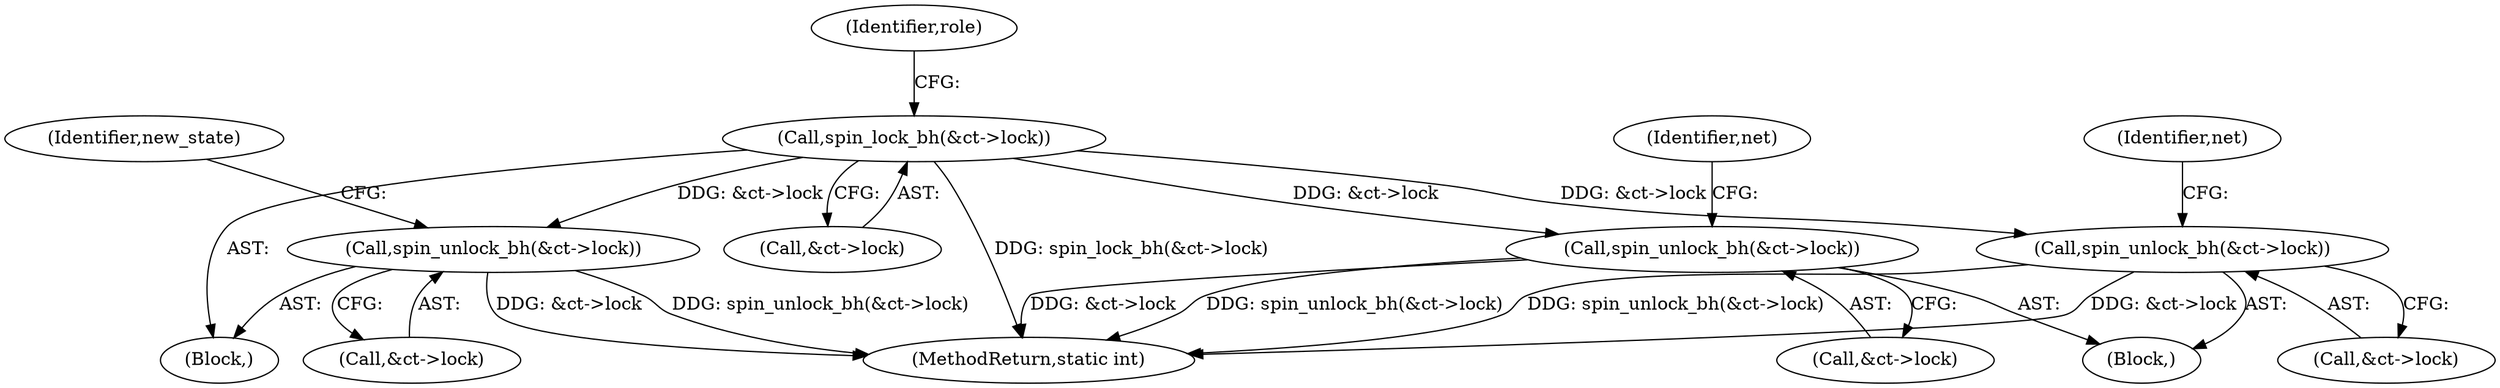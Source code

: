 digraph "0_linux_b22f5126a24b3b2f15448c3f2a254fc10cbc2b92_1@pointer" {
"1000165" [label="(Call,spin_lock_bh(&ct->lock))"];
"1000361" [label="(Call,spin_unlock_bh(&ct->lock))"];
"1000382" [label="(Call,spin_unlock_bh(&ct->lock))"];
"1000430" [label="(Call,spin_unlock_bh(&ct->lock))"];
"1000361" [label="(Call,spin_unlock_bh(&ct->lock))"];
"1000368" [label="(Identifier,net)"];
"1000383" [label="(Call,&ct->lock)"];
"1000111" [label="(Block,)"];
"1000389" [label="(Identifier,net)"];
"1000171" [label="(Identifier,role)"];
"1000166" [label="(Call,&ct->lock)"];
"1000201" [label="(Block,)"];
"1000362" [label="(Call,&ct->lock)"];
"1000430" [label="(Call,spin_unlock_bh(&ct->lock))"];
"1000382" [label="(Call,spin_unlock_bh(&ct->lock))"];
"1000451" [label="(MethodReturn,static int)"];
"1000431" [label="(Call,&ct->lock)"];
"1000165" [label="(Call,spin_lock_bh(&ct->lock))"];
"1000437" [label="(Identifier,new_state)"];
"1000165" -> "1000111"  [label="AST: "];
"1000165" -> "1000166"  [label="CFG: "];
"1000166" -> "1000165"  [label="AST: "];
"1000171" -> "1000165"  [label="CFG: "];
"1000165" -> "1000451"  [label="DDG: spin_lock_bh(&ct->lock)"];
"1000165" -> "1000361"  [label="DDG: &ct->lock"];
"1000165" -> "1000382"  [label="DDG: &ct->lock"];
"1000165" -> "1000430"  [label="DDG: &ct->lock"];
"1000361" -> "1000201"  [label="AST: "];
"1000361" -> "1000362"  [label="CFG: "];
"1000362" -> "1000361"  [label="AST: "];
"1000368" -> "1000361"  [label="CFG: "];
"1000361" -> "1000451"  [label="DDG: spin_unlock_bh(&ct->lock)"];
"1000361" -> "1000451"  [label="DDG: &ct->lock"];
"1000382" -> "1000201"  [label="AST: "];
"1000382" -> "1000383"  [label="CFG: "];
"1000383" -> "1000382"  [label="AST: "];
"1000389" -> "1000382"  [label="CFG: "];
"1000382" -> "1000451"  [label="DDG: &ct->lock"];
"1000382" -> "1000451"  [label="DDG: spin_unlock_bh(&ct->lock)"];
"1000430" -> "1000111"  [label="AST: "];
"1000430" -> "1000431"  [label="CFG: "];
"1000431" -> "1000430"  [label="AST: "];
"1000437" -> "1000430"  [label="CFG: "];
"1000430" -> "1000451"  [label="DDG: &ct->lock"];
"1000430" -> "1000451"  [label="DDG: spin_unlock_bh(&ct->lock)"];
}
